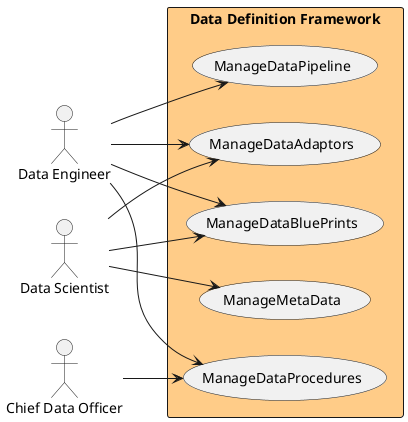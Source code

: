 @startuml

left to right direction
Actor "Data Engineer" as DataEngineer
Actor "Data Scientist" as DataScientist
Actor "Data Engineer" as DataEngineer
Actor "Data Scientist" as DataScientist
Actor "Data Engineer" as DataEngineer
Actor "Data Engineer" as DataEngineer
Actor "Chief Data Officer" as ChiefDataOfficer
Actor "Data Scientist" as DataScientist


rectangle "Data Definition Framework" #ffcc88 {
usecase "ManageDataAdaptors" as ManageDataAdaptors
    DataEngineer --> ManageDataAdaptors
    DataScientist --> ManageDataAdaptors
    usecase "ManageDataBluePrints" as ManageDataBluePrints
    DataEngineer --> ManageDataBluePrints
    DataScientist --> ManageDataBluePrints
    usecase "ManageDataPipeline" as ManageDataPipeline
    DataEngineer --> ManageDataPipeline
    usecase "ManageDataProcedures" as ManageDataProcedures
    DataEngineer --> ManageDataProcedures
    ChiefDataOfficer --> ManageDataProcedures
    usecase "ManageMetaData" as ManageMetaData
    DataScientist --> ManageMetaData
    }


@enduml
